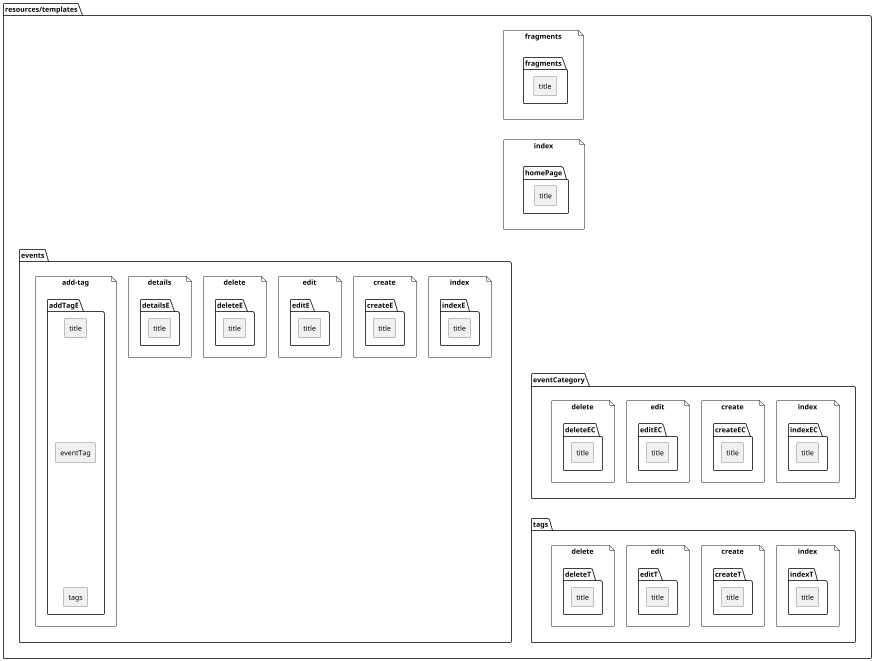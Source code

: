 @startuml

' This file list was making everything dreadfully slow! So I removed it.
' What the straw that broke the camel's back was when files didn't align vertically and with REASONABLE spacing!
' So we're putting a pin in this for now.

/'
HomeController ..> homePage
EventController ..> dirE : RequestMapping("events")
EventCategoryController ..> dirEC : RequestMapping("categories")
TagController ..> dirT : RequestMapping("tags")
coding_events .[hidden] views
'/

scale 0.5
allowmixing

package "resources/templates" as views {
    file "fragments" as fragments {
        rectangle "title" as fragments.title
    }

    file "index" as homePage {
        rectangle "title" as homePage.title
    }

    package "events" as dirE {
        file "index" as indexE {
            rectangle "title" as indexE.title
        }
        file "create" as createE {
            rectangle "title" as createE.title
        }
        file "edit" as editE {
            rectangle "title" as editE.title
        }
        file "delete" as deleteE {
            rectangle "title" as deleteE.title
        }
        file "details" as detailsE {
            rectangle "title" as detailsE.title
        }
        file "add-tag" as addTagE {
            rectangle "title" as addTagE.title
            rectangle "eventTag" as addTagE.eventTag
            rectangle "tags" as addTagE.tag
            addTagE.title .[hidden]. addTagE.eventTag
            addTagE.eventTag .[hidden]. addTagE.tag
        }
    }

    package "eventCategory" as dirEC {
        file "index" as indexEC {
            rectangle "title" as indexEC.title
        }
        file "create" as createEC {
            rectangle "title" as createEC.title
        }
        file "edit" as editEC {
            rectangle "title" as editEC.title
        }
        file "delete" as deleteEC {
            rectangle "title" as deleteEC.title
        }
    }

    package "tags" as dirT {
        file "index" as indexT {
            rectangle "title" as indexT.title
        }
        file "create" as createT {
            rectangle "title" as createT.title
        }
        file "edit" as editT {
            rectangle "title" as editT.title
        }
        file "delete" as deleteT {
            rectangle "title" as deleteT.title
        }
    }

    fragments .[hidden]. homePage
    homePage .[hidden]. dirE
    dirE .[hidden]. dirEC
    dirEC .[hidden]. dirT
}


@enduml